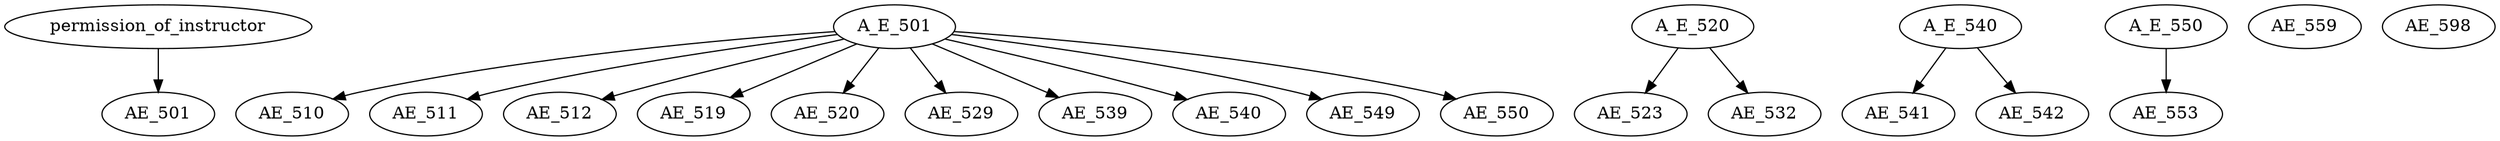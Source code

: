 digraph G {
    edge [color=black];
    permission_of_instructor -> AE_501;
    edge [color=black];
    A_E_501 -> AE_510;
    edge [color=black];
    A_E_501 -> AE_511;
    edge [color=black];
    A_E_501 -> AE_512;
    edge [color=black];
    A_E_501 -> AE_519;
    edge [color=black];
    A_E_501 -> AE_520;
    edge [color=black];
    A_E_520 -> AE_523;
    edge [color=black];
    A_E_501 -> AE_529;
    edge [color=black];
    A_E_520 -> AE_532;
    edge [color=black];
    A_E_501 -> AE_539;
    edge [color=black];
    A_E_501 -> AE_540;
    edge [color=black];
    A_E_540 -> AE_541;
    edge [color=black];
    A_E_540 -> AE_542;
    edge [color=black];
    A_E_501 -> AE_549;
    edge [color=black];
    A_E_501 -> AE_550;
    edge [color=black];
    A_E_550 -> AE_553;
    AE_559;
    AE_598;
}
